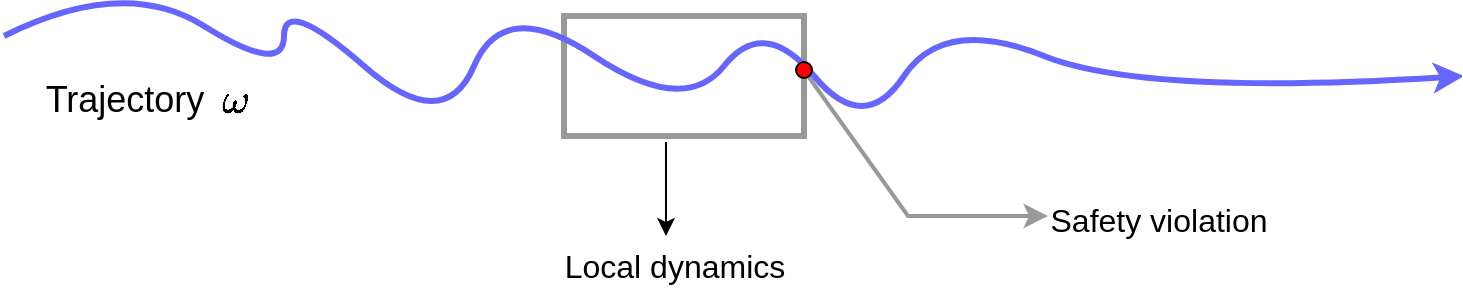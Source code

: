 <mxfile version="24.6.4" type="github">
  <diagram name="Page-1" id="EoiSLaItOvC2wE9w15UQ">
    <mxGraphModel dx="1362" dy="795" grid="1" gridSize="10" guides="1" tooltips="1" connect="1" arrows="1" fold="1" page="1" pageScale="1" pageWidth="850" pageHeight="1100" math="1" shadow="0">
      <root>
        <mxCell id="0" />
        <mxCell id="1" parent="0" />
        <mxCell id="FkLBD33wjcTCplR7NHfs-6" value="" style="whiteSpace=wrap;html=1;fillColor=none;strokeColor=#999999;strokeWidth=3;" parent="1" vertex="1">
          <mxGeometry x="350" y="410" width="120" height="60" as="geometry" />
        </mxCell>
        <mxCell id="FkLBD33wjcTCplR7NHfs-8" value="" style="curved=1;endArrow=classic;html=1;rounded=0;strokeWidth=3;fillColor=#6666FF;strokeColor=#6666FF;" parent="1" edge="1">
          <mxGeometry width="50" height="50" relative="1" as="geometry">
            <mxPoint x="70" y="420" as="sourcePoint" />
            <mxPoint x="800" y="440" as="targetPoint" />
            <Array as="points">
              <mxPoint x="130" y="390" />
              <mxPoint x="210" y="440" />
              <mxPoint x="210" y="400" />
              <mxPoint x="290" y="470" />
              <mxPoint x="320" y="400" />
              <mxPoint x="410" y="460" />
              <mxPoint x="450" y="410" />
              <mxPoint x="500" y="470" />
              <mxPoint x="540" y="410" />
              <mxPoint x="640" y="450" />
            </Array>
          </mxGeometry>
        </mxCell>
        <mxCell id="FkLBD33wjcTCplR7NHfs-9" value="" style="endArrow=classic;html=1;rounded=0;strokeColor=#999999;strokeWidth=2;" parent="1" edge="1">
          <mxGeometry width="50" height="50" relative="1" as="geometry">
            <mxPoint x="472" y="440" as="sourcePoint" />
            <mxPoint x="592" y="510" as="targetPoint" />
            <Array as="points">
              <mxPoint x="522" y="510" />
            </Array>
          </mxGeometry>
        </mxCell>
        <mxCell id="FkLBD33wjcTCplR7NHfs-10" value="" style="ellipse;whiteSpace=wrap;html=1;aspect=fixed;fillColor=#FF0000;" parent="1" vertex="1">
          <mxGeometry x="466" y="433" width="8" height="8" as="geometry" />
        </mxCell>
        <mxCell id="FkLBD33wjcTCplR7NHfs-12" value="&lt;font style=&quot;font-size: 16px;&quot;&gt;Safety violation &lt;/font&gt;" style="text;html=1;align=center;verticalAlign=middle;resizable=0;points=[];autosize=1;strokeColor=none;fillColor=none;" parent="1" vertex="1">
          <mxGeometry x="582" y="497" width="130" height="30" as="geometry" />
        </mxCell>
        <mxCell id="FkLBD33wjcTCplR7NHfs-13" value="" style="endArrow=classic;html=1;rounded=0;exitX=0.425;exitY=1.05;exitDx=0;exitDy=0;exitPerimeter=0;" parent="1" source="FkLBD33wjcTCplR7NHfs-6" edge="1">
          <mxGeometry width="50" height="50" relative="1" as="geometry">
            <mxPoint x="400" y="570" as="sourcePoint" />
            <mxPoint x="401" y="520" as="targetPoint" />
          </mxGeometry>
        </mxCell>
        <mxCell id="FkLBD33wjcTCplR7NHfs-14" value="&lt;font style=&quot;font-size: 16px;&quot;&gt;Local dynamics &lt;/font&gt;" style="text;html=1;align=center;verticalAlign=middle;resizable=0;points=[];autosize=1;strokeColor=none;fillColor=none;" parent="1" vertex="1">
          <mxGeometry x="340" y="520" width="130" height="30" as="geometry" />
        </mxCell>
        <mxCell id="04Ysl-TV7akUZEYMBeJe-3" value="&lt;div style=&quot;font-size: 18px;&quot;&gt;&lt;font style=&quot;font-size: 18px;&quot;&gt;Trajectory&lt;/font&gt;&lt;/div&gt;&lt;div style=&quot;font-size: 18px;&quot;&gt;&lt;font style=&quot;font-size: 18px;&quot;&gt;&lt;br&gt;&lt;/font&gt;&lt;/div&gt;" style="text;html=1;align=center;verticalAlign=middle;resizable=0;points=[];autosize=1;strokeColor=none;fillColor=none;" vertex="1" parent="1">
          <mxGeometry x="80" y="433" width="100" height="60" as="geometry" />
        </mxCell>
        <mxCell id="04Ysl-TV7akUZEYMBeJe-4" value="&lt;div style=&quot;font-size: 18px;&quot;&gt;&lt;b&gt;&lt;font style=&quot;font-size: 18px;&quot;&gt;&amp;nbsp;$$\omega$$&lt;/font&gt;&lt;/b&gt;&lt;/div&gt;" style="text;html=1;align=center;verticalAlign=middle;resizable=0;points=[];autosize=1;strokeColor=none;fillColor=none;" vertex="1" parent="1">
          <mxGeometry x="120" y="422" width="130" height="40" as="geometry" />
        </mxCell>
      </root>
    </mxGraphModel>
  </diagram>
</mxfile>

